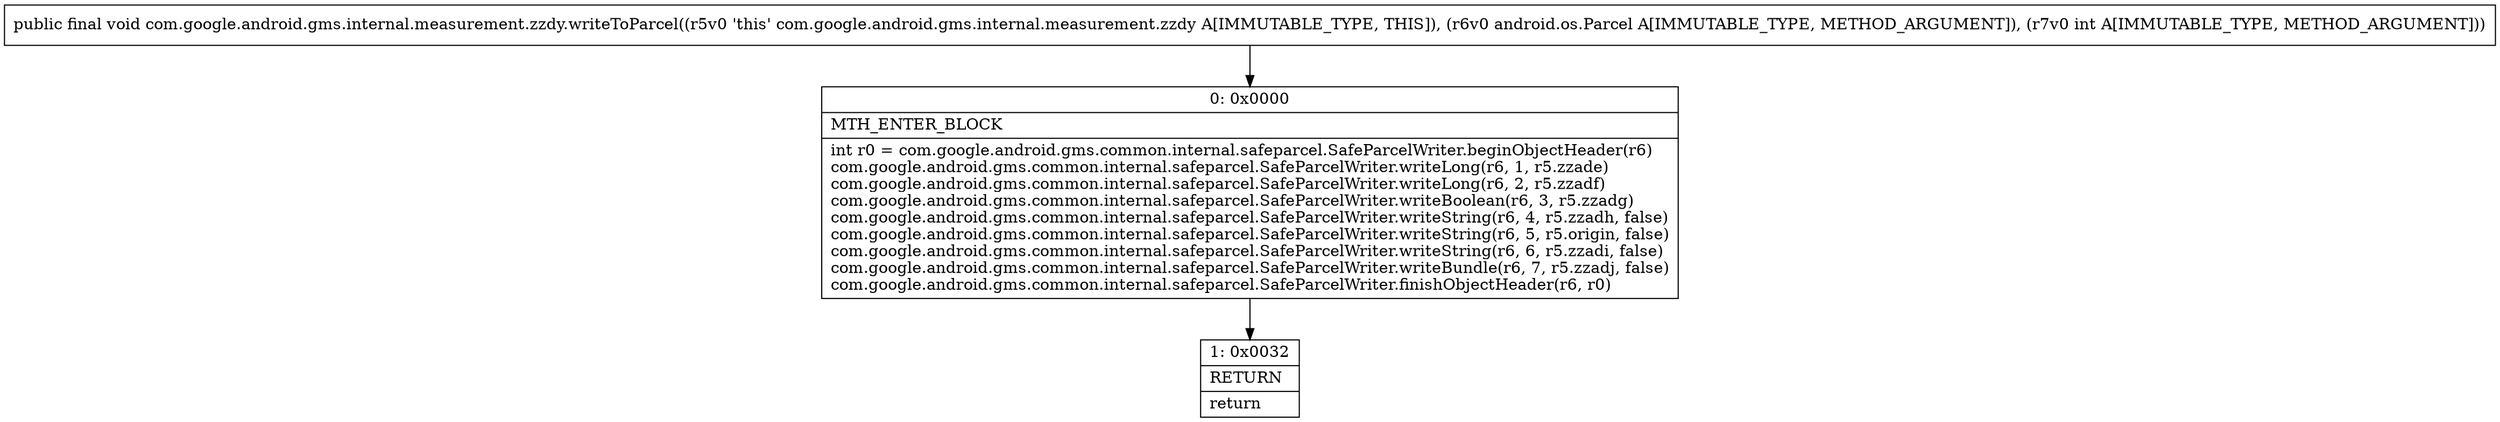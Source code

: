digraph "CFG forcom.google.android.gms.internal.measurement.zzdy.writeToParcel(Landroid\/os\/Parcel;I)V" {
Node_0 [shape=record,label="{0\:\ 0x0000|MTH_ENTER_BLOCK\l|int r0 = com.google.android.gms.common.internal.safeparcel.SafeParcelWriter.beginObjectHeader(r6)\lcom.google.android.gms.common.internal.safeparcel.SafeParcelWriter.writeLong(r6, 1, r5.zzade)\lcom.google.android.gms.common.internal.safeparcel.SafeParcelWriter.writeLong(r6, 2, r5.zzadf)\lcom.google.android.gms.common.internal.safeparcel.SafeParcelWriter.writeBoolean(r6, 3, r5.zzadg)\lcom.google.android.gms.common.internal.safeparcel.SafeParcelWriter.writeString(r6, 4, r5.zzadh, false)\lcom.google.android.gms.common.internal.safeparcel.SafeParcelWriter.writeString(r6, 5, r5.origin, false)\lcom.google.android.gms.common.internal.safeparcel.SafeParcelWriter.writeString(r6, 6, r5.zzadi, false)\lcom.google.android.gms.common.internal.safeparcel.SafeParcelWriter.writeBundle(r6, 7, r5.zzadj, false)\lcom.google.android.gms.common.internal.safeparcel.SafeParcelWriter.finishObjectHeader(r6, r0)\l}"];
Node_1 [shape=record,label="{1\:\ 0x0032|RETURN\l|return\l}"];
MethodNode[shape=record,label="{public final void com.google.android.gms.internal.measurement.zzdy.writeToParcel((r5v0 'this' com.google.android.gms.internal.measurement.zzdy A[IMMUTABLE_TYPE, THIS]), (r6v0 android.os.Parcel A[IMMUTABLE_TYPE, METHOD_ARGUMENT]), (r7v0 int A[IMMUTABLE_TYPE, METHOD_ARGUMENT])) }"];
MethodNode -> Node_0;
Node_0 -> Node_1;
}

